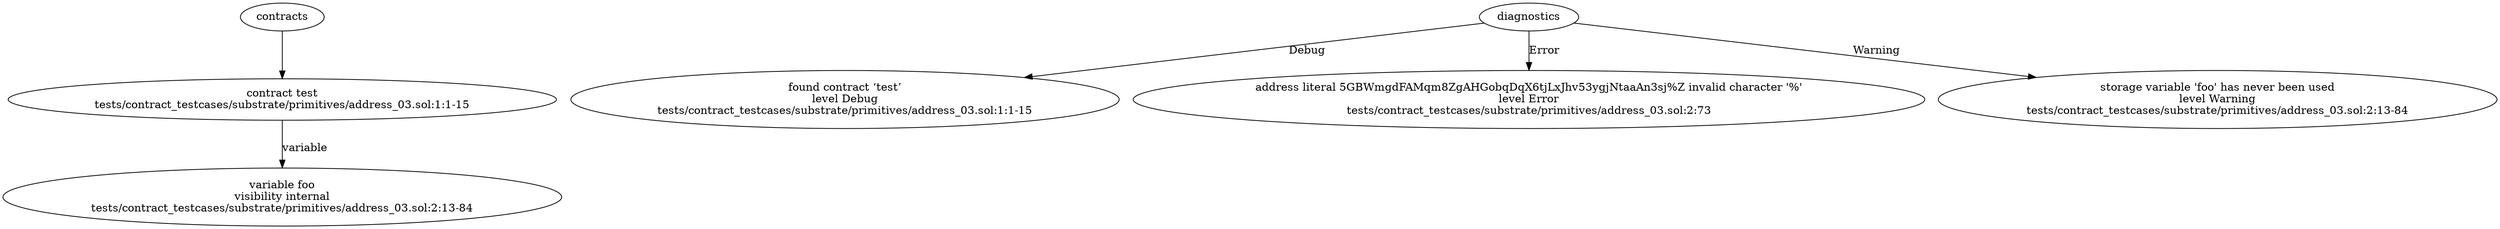 strict digraph "tests/contract_testcases/substrate/primitives/address_03.sol" {
	contract [label="contract test\ntests/contract_testcases/substrate/primitives/address_03.sol:1:1-15"]
	var [label="variable foo\nvisibility internal\ntests/contract_testcases/substrate/primitives/address_03.sol:2:13-84"]
	diagnostic [label="found contract ‘test’\nlevel Debug\ntests/contract_testcases/substrate/primitives/address_03.sol:1:1-15"]
	diagnostic_6 [label="address literal 5GBWmgdFAMqm8ZgAHGobqDqX6tjLxJhv53ygjNtaaAn3sj%Z invalid character '%'\nlevel Error\ntests/contract_testcases/substrate/primitives/address_03.sol:2:73"]
	diagnostic_7 [label="storage variable 'foo' has never been used\nlevel Warning\ntests/contract_testcases/substrate/primitives/address_03.sol:2:13-84"]
	contracts -> contract
	contract -> var [label="variable"]
	diagnostics -> diagnostic [label="Debug"]
	diagnostics -> diagnostic_6 [label="Error"]
	diagnostics -> diagnostic_7 [label="Warning"]
}
